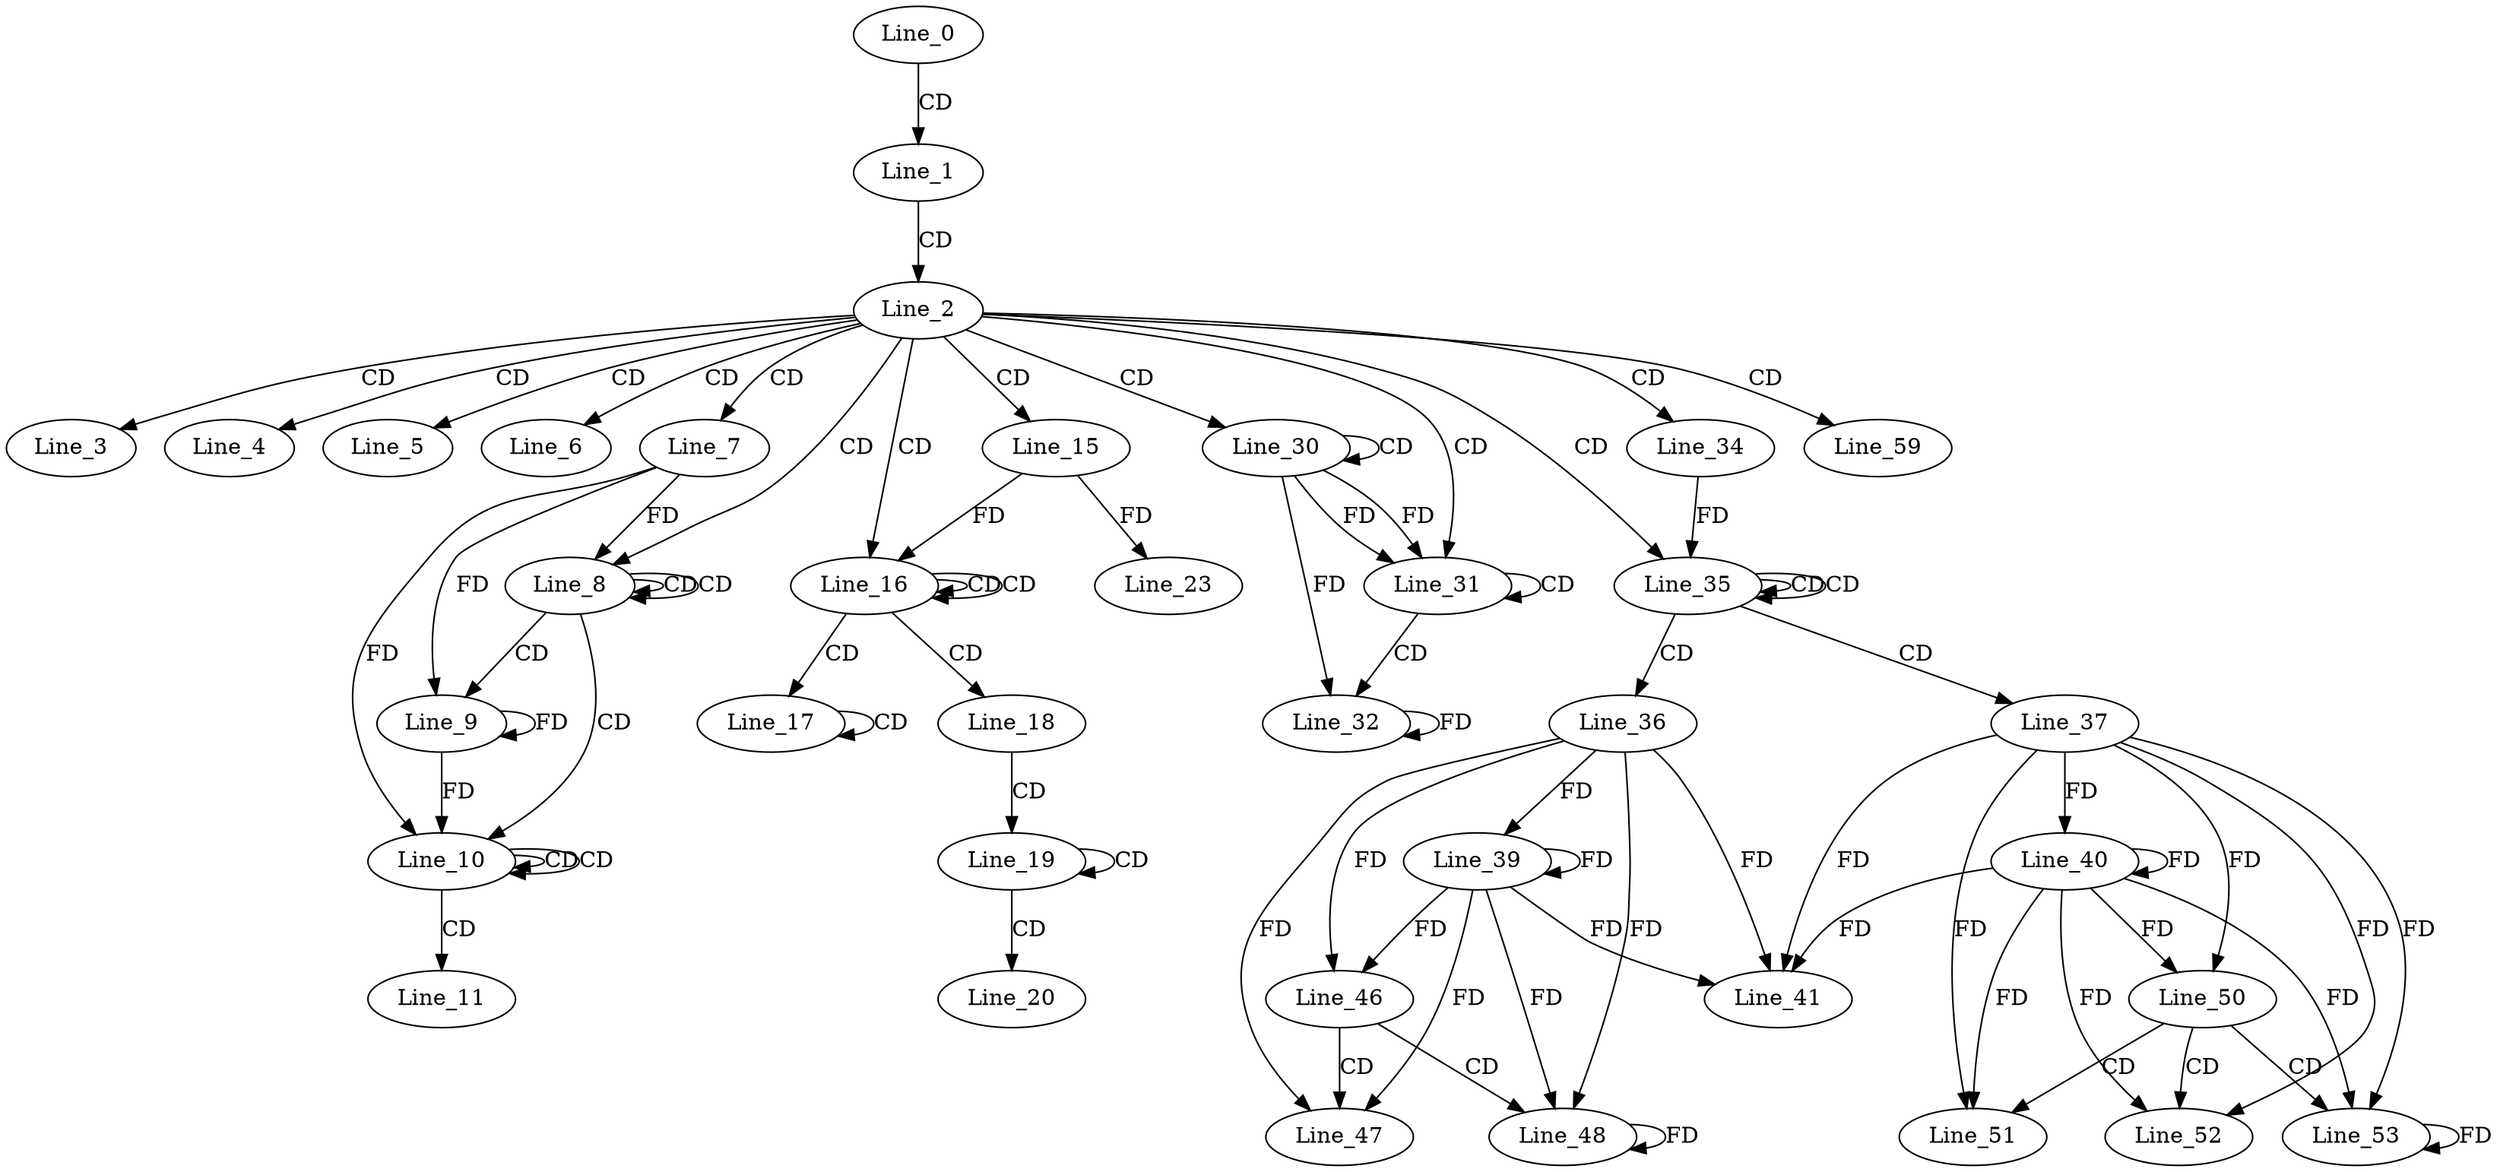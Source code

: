 digraph G {
  Line_0;
  Line_1;
  Line_2;
  Line_3;
  Line_4;
  Line_5;
  Line_6;
  Line_7;
  Line_8;
  Line_8;
  Line_8;
  Line_9;
  Line_10;
  Line_10;
  Line_10;
  Line_11;
  Line_15;
  Line_16;
  Line_16;
  Line_16;
  Line_17;
  Line_17;
  Line_18;
  Line_19;
  Line_19;
  Line_20;
  Line_23;
  Line_30;
  Line_30;
  Line_31;
  Line_31;
  Line_32;
  Line_32;
  Line_34;
  Line_35;
  Line_35;
  Line_35;
  Line_36;
  Line_37;
  Line_39;
  Line_39;
  Line_40;
  Line_41;
  Line_46;
  Line_47;
  Line_48;
  Line_50;
  Line_51;
  Line_52;
  Line_53;
  Line_59;
  Line_0 -> Line_1 [ label="CD" ];
  Line_1 -> Line_2 [ label="CD" ];
  Line_2 -> Line_3 [ label="CD" ];
  Line_2 -> Line_4 [ label="CD" ];
  Line_2 -> Line_5 [ label="CD" ];
  Line_2 -> Line_6 [ label="CD" ];
  Line_2 -> Line_7 [ label="CD" ];
  Line_2 -> Line_8 [ label="CD" ];
  Line_8 -> Line_8 [ label="CD" ];
  Line_8 -> Line_8 [ label="CD" ];
  Line_7 -> Line_8 [ label="FD" ];
  Line_8 -> Line_9 [ label="CD" ];
  Line_7 -> Line_9 [ label="FD" ];
  Line_9 -> Line_9 [ label="FD" ];
  Line_8 -> Line_10 [ label="CD" ];
  Line_10 -> Line_10 [ label="CD" ];
  Line_10 -> Line_10 [ label="CD" ];
  Line_7 -> Line_10 [ label="FD" ];
  Line_9 -> Line_10 [ label="FD" ];
  Line_10 -> Line_11 [ label="CD" ];
  Line_2 -> Line_15 [ label="CD" ];
  Line_2 -> Line_16 [ label="CD" ];
  Line_16 -> Line_16 [ label="CD" ];
  Line_16 -> Line_16 [ label="CD" ];
  Line_15 -> Line_16 [ label="FD" ];
  Line_16 -> Line_17 [ label="CD" ];
  Line_17 -> Line_17 [ label="CD" ];
  Line_16 -> Line_18 [ label="CD" ];
  Line_18 -> Line_19 [ label="CD" ];
  Line_19 -> Line_19 [ label="CD" ];
  Line_19 -> Line_20 [ label="CD" ];
  Line_15 -> Line_23 [ label="FD" ];
  Line_2 -> Line_30 [ label="CD" ];
  Line_30 -> Line_30 [ label="CD" ];
  Line_2 -> Line_31 [ label="CD" ];
  Line_30 -> Line_31 [ label="FD" ];
  Line_31 -> Line_31 [ label="CD" ];
  Line_30 -> Line_31 [ label="FD" ];
  Line_31 -> Line_32 [ label="CD" ];
  Line_30 -> Line_32 [ label="FD" ];
  Line_32 -> Line_32 [ label="FD" ];
  Line_2 -> Line_34 [ label="CD" ];
  Line_2 -> Line_35 [ label="CD" ];
  Line_35 -> Line_35 [ label="CD" ];
  Line_35 -> Line_35 [ label="CD" ];
  Line_34 -> Line_35 [ label="FD" ];
  Line_35 -> Line_36 [ label="CD" ];
  Line_35 -> Line_37 [ label="CD" ];
  Line_36 -> Line_39 [ label="FD" ];
  Line_39 -> Line_39 [ label="FD" ];
  Line_37 -> Line_40 [ label="FD" ];
  Line_40 -> Line_40 [ label="FD" ];
  Line_36 -> Line_41 [ label="FD" ];
  Line_39 -> Line_41 [ label="FD" ];
  Line_37 -> Line_41 [ label="FD" ];
  Line_40 -> Line_41 [ label="FD" ];
  Line_36 -> Line_46 [ label="FD" ];
  Line_39 -> Line_46 [ label="FD" ];
  Line_46 -> Line_47 [ label="CD" ];
  Line_36 -> Line_47 [ label="FD" ];
  Line_39 -> Line_47 [ label="FD" ];
  Line_46 -> Line_48 [ label="CD" ];
  Line_36 -> Line_48 [ label="FD" ];
  Line_39 -> Line_48 [ label="FD" ];
  Line_48 -> Line_48 [ label="FD" ];
  Line_37 -> Line_50 [ label="FD" ];
  Line_40 -> Line_50 [ label="FD" ];
  Line_50 -> Line_51 [ label="CD" ];
  Line_37 -> Line_51 [ label="FD" ];
  Line_40 -> Line_51 [ label="FD" ];
  Line_50 -> Line_52 [ label="CD" ];
  Line_37 -> Line_52 [ label="FD" ];
  Line_40 -> Line_52 [ label="FD" ];
  Line_50 -> Line_53 [ label="CD" ];
  Line_37 -> Line_53 [ label="FD" ];
  Line_40 -> Line_53 [ label="FD" ];
  Line_53 -> Line_53 [ label="FD" ];
  Line_2 -> Line_59 [ label="CD" ];
}
